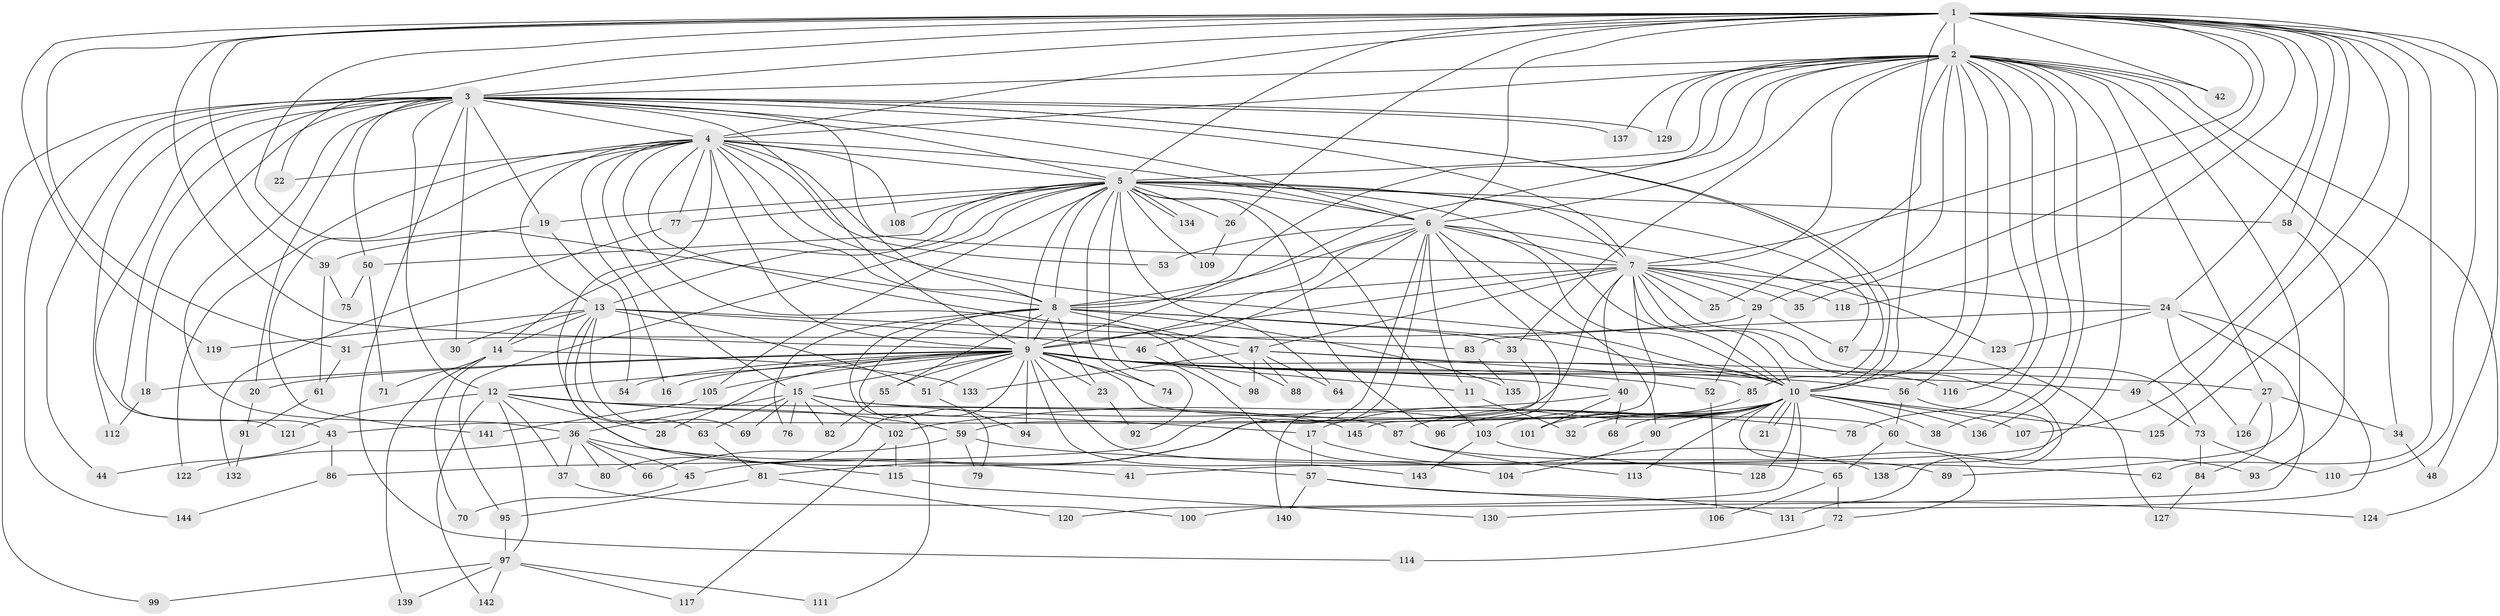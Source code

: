 // Generated by graph-tools (version 1.1) at 2025/44/03/09/25 04:44:13]
// undirected, 145 vertices, 315 edges
graph export_dot {
graph [start="1"]
  node [color=gray90,style=filled];
  1;
  2;
  3;
  4;
  5;
  6;
  7;
  8;
  9;
  10;
  11;
  12;
  13;
  14;
  15;
  16;
  17;
  18;
  19;
  20;
  21;
  22;
  23;
  24;
  25;
  26;
  27;
  28;
  29;
  30;
  31;
  32;
  33;
  34;
  35;
  36;
  37;
  38;
  39;
  40;
  41;
  42;
  43;
  44;
  45;
  46;
  47;
  48;
  49;
  50;
  51;
  52;
  53;
  54;
  55;
  56;
  57;
  58;
  59;
  60;
  61;
  62;
  63;
  64;
  65;
  66;
  67;
  68;
  69;
  70;
  71;
  72;
  73;
  74;
  75;
  76;
  77;
  78;
  79;
  80;
  81;
  82;
  83;
  84;
  85;
  86;
  87;
  88;
  89;
  90;
  91;
  92;
  93;
  94;
  95;
  96;
  97;
  98;
  99;
  100;
  101;
  102;
  103;
  104;
  105;
  106;
  107;
  108;
  109;
  110;
  111;
  112;
  113;
  114;
  115;
  116;
  117;
  118;
  119;
  120;
  121;
  122;
  123;
  124;
  125;
  126;
  127;
  128;
  129;
  130;
  131;
  132;
  133;
  134;
  135;
  136;
  137;
  138;
  139;
  140;
  141;
  142;
  143;
  144;
  145;
  1 -- 2;
  1 -- 3;
  1 -- 4;
  1 -- 5;
  1 -- 6;
  1 -- 7;
  1 -- 8;
  1 -- 9;
  1 -- 10;
  1 -- 22;
  1 -- 24;
  1 -- 26;
  1 -- 31;
  1 -- 35;
  1 -- 39;
  1 -- 42;
  1 -- 48;
  1 -- 49;
  1 -- 58;
  1 -- 62;
  1 -- 107;
  1 -- 110;
  1 -- 118;
  1 -- 119;
  1 -- 125;
  2 -- 3;
  2 -- 4;
  2 -- 5;
  2 -- 6;
  2 -- 7;
  2 -- 8;
  2 -- 9;
  2 -- 10;
  2 -- 25;
  2 -- 27;
  2 -- 29;
  2 -- 33;
  2 -- 34;
  2 -- 38;
  2 -- 41;
  2 -- 42;
  2 -- 56;
  2 -- 78;
  2 -- 89;
  2 -- 116;
  2 -- 124;
  2 -- 129;
  2 -- 136;
  2 -- 137;
  3 -- 4;
  3 -- 5;
  3 -- 6;
  3 -- 7;
  3 -- 8;
  3 -- 9;
  3 -- 10;
  3 -- 12;
  3 -- 18;
  3 -- 19;
  3 -- 20;
  3 -- 30;
  3 -- 36;
  3 -- 43;
  3 -- 44;
  3 -- 50;
  3 -- 85;
  3 -- 99;
  3 -- 112;
  3 -- 114;
  3 -- 121;
  3 -- 129;
  3 -- 137;
  3 -- 144;
  4 -- 5;
  4 -- 6;
  4 -- 7;
  4 -- 8;
  4 -- 9;
  4 -- 10;
  4 -- 13;
  4 -- 15;
  4 -- 16;
  4 -- 22;
  4 -- 53;
  4 -- 57;
  4 -- 77;
  4 -- 88;
  4 -- 98;
  4 -- 108;
  4 -- 122;
  4 -- 141;
  5 -- 6;
  5 -- 7;
  5 -- 8;
  5 -- 9;
  5 -- 10;
  5 -- 13;
  5 -- 14;
  5 -- 19;
  5 -- 26;
  5 -- 50;
  5 -- 58;
  5 -- 64;
  5 -- 67;
  5 -- 74;
  5 -- 77;
  5 -- 92;
  5 -- 95;
  5 -- 96;
  5 -- 103;
  5 -- 105;
  5 -- 108;
  5 -- 109;
  5 -- 134;
  5 -- 134;
  6 -- 7;
  6 -- 8;
  6 -- 9;
  6 -- 10;
  6 -- 11;
  6 -- 46;
  6 -- 53;
  6 -- 81;
  6 -- 86;
  6 -- 90;
  6 -- 123;
  6 -- 140;
  7 -- 8;
  7 -- 9;
  7 -- 10;
  7 -- 24;
  7 -- 25;
  7 -- 29;
  7 -- 35;
  7 -- 40;
  7 -- 47;
  7 -- 59;
  7 -- 73;
  7 -- 118;
  7 -- 131;
  7 -- 145;
  8 -- 9;
  8 -- 10;
  8 -- 23;
  8 -- 33;
  8 -- 47;
  8 -- 55;
  8 -- 76;
  8 -- 79;
  8 -- 111;
  8 -- 135;
  9 -- 10;
  9 -- 11;
  9 -- 12;
  9 -- 15;
  9 -- 16;
  9 -- 18;
  9 -- 20;
  9 -- 23;
  9 -- 27;
  9 -- 28;
  9 -- 40;
  9 -- 49;
  9 -- 51;
  9 -- 52;
  9 -- 54;
  9 -- 55;
  9 -- 56;
  9 -- 60;
  9 -- 65;
  9 -- 74;
  9 -- 80;
  9 -- 94;
  9 -- 105;
  9 -- 143;
  10 -- 17;
  10 -- 21;
  10 -- 21;
  10 -- 32;
  10 -- 38;
  10 -- 43;
  10 -- 68;
  10 -- 72;
  10 -- 87;
  10 -- 90;
  10 -- 96;
  10 -- 103;
  10 -- 107;
  10 -- 113;
  10 -- 120;
  10 -- 125;
  10 -- 128;
  10 -- 136;
  11 -- 32;
  12 -- 17;
  12 -- 28;
  12 -- 37;
  12 -- 59;
  12 -- 87;
  12 -- 97;
  12 -- 121;
  12 -- 142;
  13 -- 14;
  13 -- 30;
  13 -- 46;
  13 -- 51;
  13 -- 63;
  13 -- 69;
  13 -- 83;
  13 -- 115;
  13 -- 119;
  14 -- 70;
  14 -- 71;
  14 -- 133;
  14 -- 139;
  15 -- 36;
  15 -- 63;
  15 -- 69;
  15 -- 76;
  15 -- 78;
  15 -- 82;
  15 -- 102;
  15 -- 145;
  17 -- 57;
  17 -- 138;
  18 -- 112;
  19 -- 39;
  19 -- 54;
  20 -- 91;
  23 -- 92;
  24 -- 83;
  24 -- 100;
  24 -- 123;
  24 -- 126;
  24 -- 130;
  26 -- 109;
  27 -- 34;
  27 -- 84;
  27 -- 126;
  29 -- 31;
  29 -- 52;
  29 -- 67;
  31 -- 61;
  33 -- 45;
  34 -- 48;
  36 -- 37;
  36 -- 41;
  36 -- 45;
  36 -- 66;
  36 -- 80;
  36 -- 122;
  37 -- 100;
  39 -- 61;
  39 -- 75;
  40 -- 68;
  40 -- 101;
  40 -- 102;
  43 -- 44;
  43 -- 86;
  45 -- 70;
  46 -- 104;
  47 -- 64;
  47 -- 85;
  47 -- 88;
  47 -- 98;
  47 -- 116;
  47 -- 133;
  49 -- 73;
  50 -- 71;
  50 -- 75;
  51 -- 94;
  52 -- 106;
  55 -- 82;
  56 -- 60;
  56 -- 138;
  57 -- 124;
  57 -- 131;
  57 -- 140;
  58 -- 93;
  59 -- 62;
  59 -- 66;
  59 -- 79;
  60 -- 65;
  60 -- 93;
  61 -- 91;
  63 -- 81;
  65 -- 72;
  65 -- 106;
  67 -- 127;
  72 -- 114;
  73 -- 84;
  73 -- 110;
  77 -- 132;
  81 -- 95;
  81 -- 120;
  83 -- 135;
  84 -- 127;
  85 -- 101;
  86 -- 144;
  87 -- 89;
  87 -- 113;
  90 -- 104;
  91 -- 132;
  95 -- 97;
  97 -- 99;
  97 -- 111;
  97 -- 117;
  97 -- 139;
  97 -- 142;
  102 -- 115;
  102 -- 117;
  103 -- 128;
  103 -- 143;
  105 -- 141;
  115 -- 130;
}
